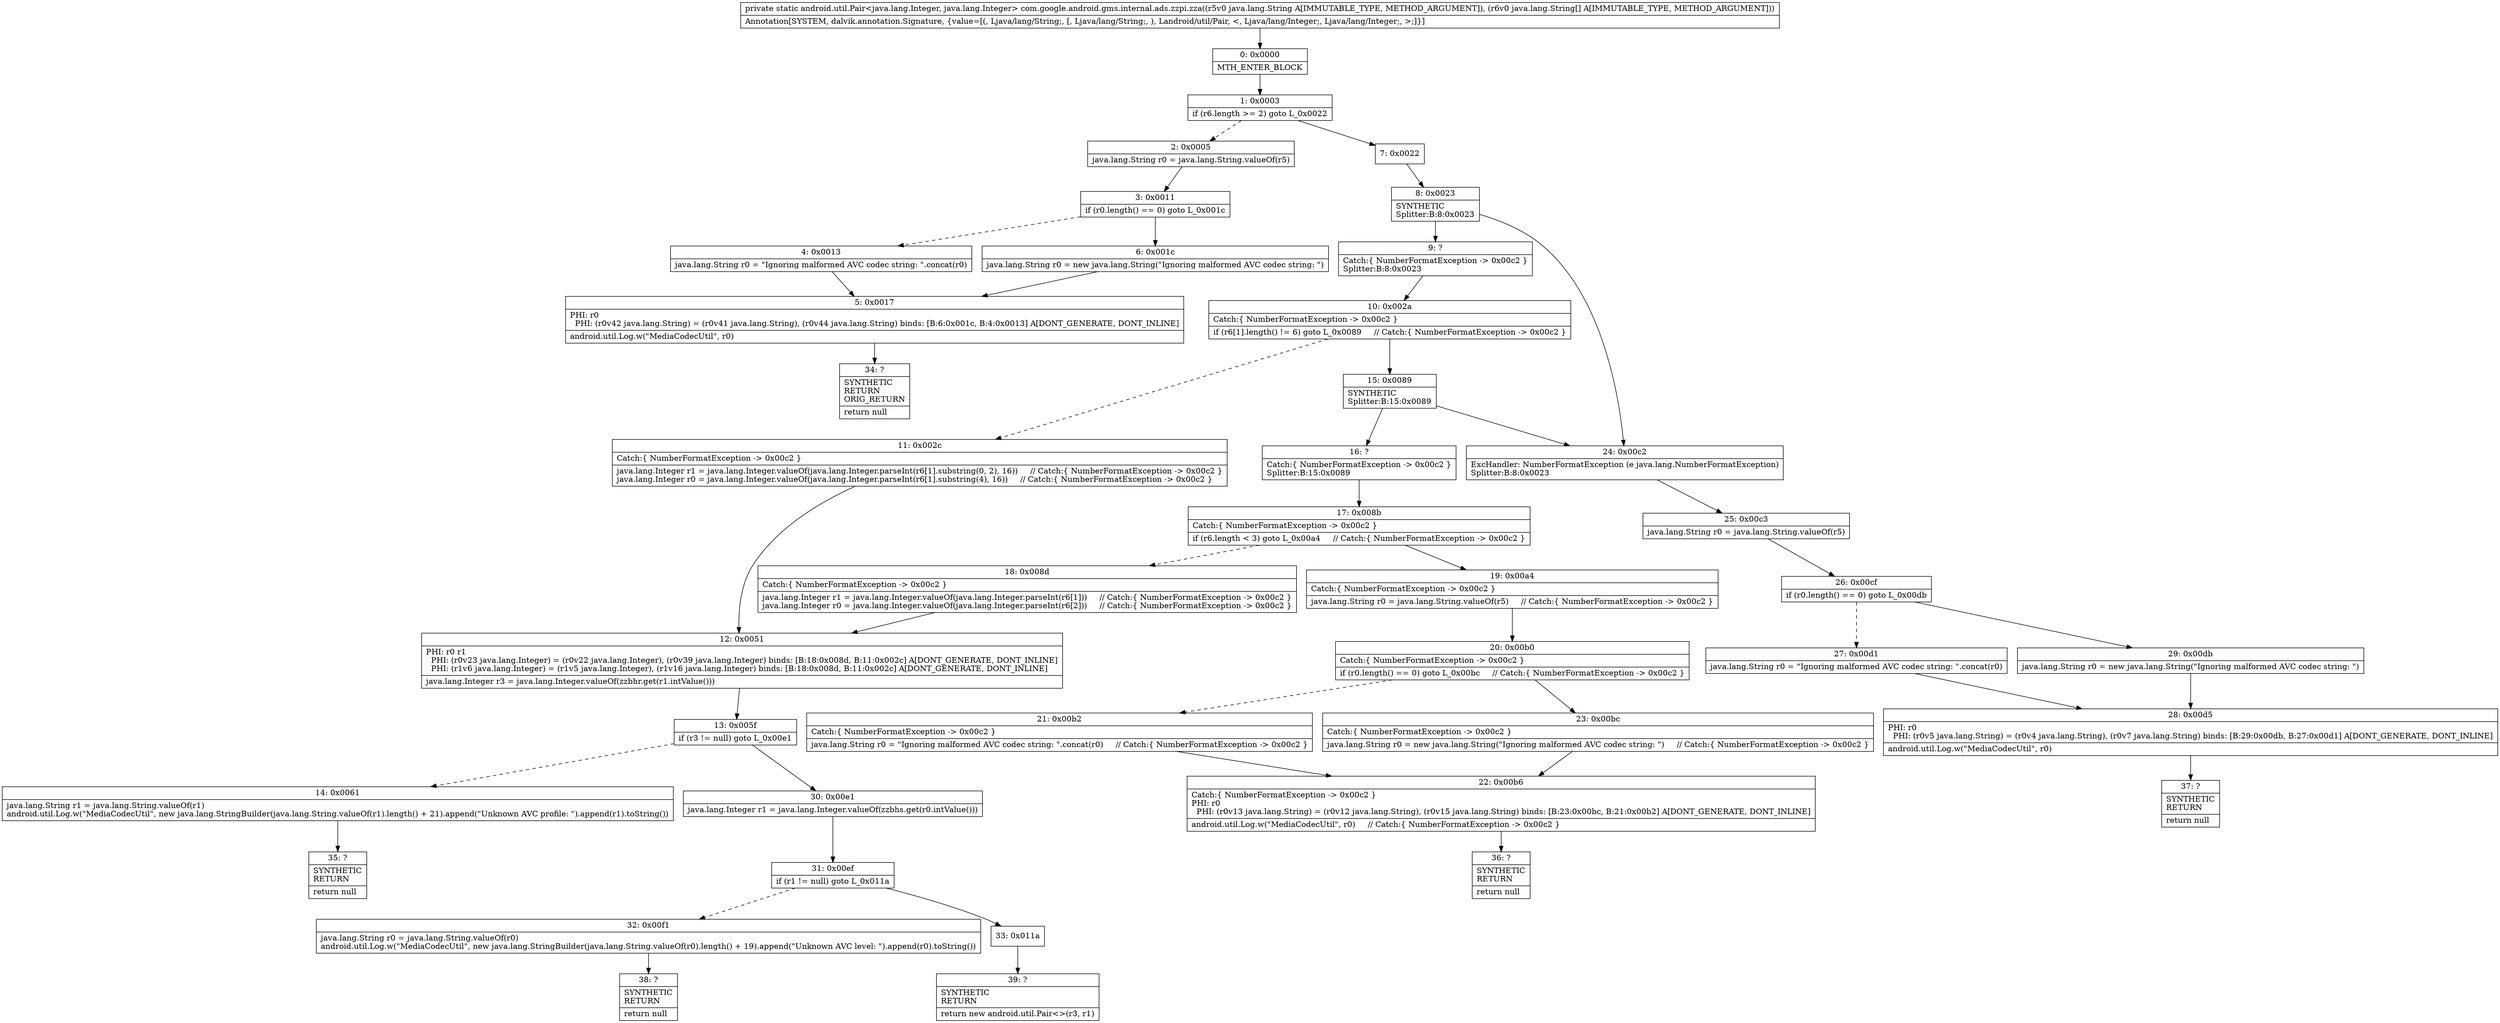 digraph "CFG forcom.google.android.gms.internal.ads.zzpi.zza(Ljava\/lang\/String;[Ljava\/lang\/String;)Landroid\/util\/Pair;" {
Node_0 [shape=record,label="{0\:\ 0x0000|MTH_ENTER_BLOCK\l}"];
Node_1 [shape=record,label="{1\:\ 0x0003|if (r6.length \>= 2) goto L_0x0022\l}"];
Node_2 [shape=record,label="{2\:\ 0x0005|java.lang.String r0 = java.lang.String.valueOf(r5)\l}"];
Node_3 [shape=record,label="{3\:\ 0x0011|if (r0.length() == 0) goto L_0x001c\l}"];
Node_4 [shape=record,label="{4\:\ 0x0013|java.lang.String r0 = \"Ignoring malformed AVC codec string: \".concat(r0)\l}"];
Node_5 [shape=record,label="{5\:\ 0x0017|PHI: r0 \l  PHI: (r0v42 java.lang.String) = (r0v41 java.lang.String), (r0v44 java.lang.String) binds: [B:6:0x001c, B:4:0x0013] A[DONT_GENERATE, DONT_INLINE]\l|android.util.Log.w(\"MediaCodecUtil\", r0)\l}"];
Node_6 [shape=record,label="{6\:\ 0x001c|java.lang.String r0 = new java.lang.String(\"Ignoring malformed AVC codec string: \")\l}"];
Node_7 [shape=record,label="{7\:\ 0x0022}"];
Node_8 [shape=record,label="{8\:\ 0x0023|SYNTHETIC\lSplitter:B:8:0x0023\l}"];
Node_9 [shape=record,label="{9\:\ ?|Catch:\{ NumberFormatException \-\> 0x00c2 \}\lSplitter:B:8:0x0023\l}"];
Node_10 [shape=record,label="{10\:\ 0x002a|Catch:\{ NumberFormatException \-\> 0x00c2 \}\l|if (r6[1].length() != 6) goto L_0x0089     \/\/ Catch:\{ NumberFormatException \-\> 0x00c2 \}\l}"];
Node_11 [shape=record,label="{11\:\ 0x002c|Catch:\{ NumberFormatException \-\> 0x00c2 \}\l|java.lang.Integer r1 = java.lang.Integer.valueOf(java.lang.Integer.parseInt(r6[1].substring(0, 2), 16))     \/\/ Catch:\{ NumberFormatException \-\> 0x00c2 \}\ljava.lang.Integer r0 = java.lang.Integer.valueOf(java.lang.Integer.parseInt(r6[1].substring(4), 16))     \/\/ Catch:\{ NumberFormatException \-\> 0x00c2 \}\l}"];
Node_12 [shape=record,label="{12\:\ 0x0051|PHI: r0 r1 \l  PHI: (r0v23 java.lang.Integer) = (r0v22 java.lang.Integer), (r0v39 java.lang.Integer) binds: [B:18:0x008d, B:11:0x002c] A[DONT_GENERATE, DONT_INLINE]\l  PHI: (r1v6 java.lang.Integer) = (r1v5 java.lang.Integer), (r1v16 java.lang.Integer) binds: [B:18:0x008d, B:11:0x002c] A[DONT_GENERATE, DONT_INLINE]\l|java.lang.Integer r3 = java.lang.Integer.valueOf(zzbhr.get(r1.intValue()))\l}"];
Node_13 [shape=record,label="{13\:\ 0x005f|if (r3 != null) goto L_0x00e1\l}"];
Node_14 [shape=record,label="{14\:\ 0x0061|java.lang.String r1 = java.lang.String.valueOf(r1)\landroid.util.Log.w(\"MediaCodecUtil\", new java.lang.StringBuilder(java.lang.String.valueOf(r1).length() + 21).append(\"Unknown AVC profile: \").append(r1).toString())\l}"];
Node_15 [shape=record,label="{15\:\ 0x0089|SYNTHETIC\lSplitter:B:15:0x0089\l}"];
Node_16 [shape=record,label="{16\:\ ?|Catch:\{ NumberFormatException \-\> 0x00c2 \}\lSplitter:B:15:0x0089\l}"];
Node_17 [shape=record,label="{17\:\ 0x008b|Catch:\{ NumberFormatException \-\> 0x00c2 \}\l|if (r6.length \< 3) goto L_0x00a4     \/\/ Catch:\{ NumberFormatException \-\> 0x00c2 \}\l}"];
Node_18 [shape=record,label="{18\:\ 0x008d|Catch:\{ NumberFormatException \-\> 0x00c2 \}\l|java.lang.Integer r1 = java.lang.Integer.valueOf(java.lang.Integer.parseInt(r6[1]))     \/\/ Catch:\{ NumberFormatException \-\> 0x00c2 \}\ljava.lang.Integer r0 = java.lang.Integer.valueOf(java.lang.Integer.parseInt(r6[2]))     \/\/ Catch:\{ NumberFormatException \-\> 0x00c2 \}\l}"];
Node_19 [shape=record,label="{19\:\ 0x00a4|Catch:\{ NumberFormatException \-\> 0x00c2 \}\l|java.lang.String r0 = java.lang.String.valueOf(r5)     \/\/ Catch:\{ NumberFormatException \-\> 0x00c2 \}\l}"];
Node_20 [shape=record,label="{20\:\ 0x00b0|Catch:\{ NumberFormatException \-\> 0x00c2 \}\l|if (r0.length() == 0) goto L_0x00bc     \/\/ Catch:\{ NumberFormatException \-\> 0x00c2 \}\l}"];
Node_21 [shape=record,label="{21\:\ 0x00b2|Catch:\{ NumberFormatException \-\> 0x00c2 \}\l|java.lang.String r0 = \"Ignoring malformed AVC codec string: \".concat(r0)     \/\/ Catch:\{ NumberFormatException \-\> 0x00c2 \}\l}"];
Node_22 [shape=record,label="{22\:\ 0x00b6|Catch:\{ NumberFormatException \-\> 0x00c2 \}\lPHI: r0 \l  PHI: (r0v13 java.lang.String) = (r0v12 java.lang.String), (r0v15 java.lang.String) binds: [B:23:0x00bc, B:21:0x00b2] A[DONT_GENERATE, DONT_INLINE]\l|android.util.Log.w(\"MediaCodecUtil\", r0)     \/\/ Catch:\{ NumberFormatException \-\> 0x00c2 \}\l}"];
Node_23 [shape=record,label="{23\:\ 0x00bc|Catch:\{ NumberFormatException \-\> 0x00c2 \}\l|java.lang.String r0 = new java.lang.String(\"Ignoring malformed AVC codec string: \")     \/\/ Catch:\{ NumberFormatException \-\> 0x00c2 \}\l}"];
Node_24 [shape=record,label="{24\:\ 0x00c2|ExcHandler: NumberFormatException (e java.lang.NumberFormatException)\lSplitter:B:8:0x0023\l}"];
Node_25 [shape=record,label="{25\:\ 0x00c3|java.lang.String r0 = java.lang.String.valueOf(r5)\l}"];
Node_26 [shape=record,label="{26\:\ 0x00cf|if (r0.length() == 0) goto L_0x00db\l}"];
Node_27 [shape=record,label="{27\:\ 0x00d1|java.lang.String r0 = \"Ignoring malformed AVC codec string: \".concat(r0)\l}"];
Node_28 [shape=record,label="{28\:\ 0x00d5|PHI: r0 \l  PHI: (r0v5 java.lang.String) = (r0v4 java.lang.String), (r0v7 java.lang.String) binds: [B:29:0x00db, B:27:0x00d1] A[DONT_GENERATE, DONT_INLINE]\l|android.util.Log.w(\"MediaCodecUtil\", r0)\l}"];
Node_29 [shape=record,label="{29\:\ 0x00db|java.lang.String r0 = new java.lang.String(\"Ignoring malformed AVC codec string: \")\l}"];
Node_30 [shape=record,label="{30\:\ 0x00e1|java.lang.Integer r1 = java.lang.Integer.valueOf(zzbhs.get(r0.intValue()))\l}"];
Node_31 [shape=record,label="{31\:\ 0x00ef|if (r1 != null) goto L_0x011a\l}"];
Node_32 [shape=record,label="{32\:\ 0x00f1|java.lang.String r0 = java.lang.String.valueOf(r0)\landroid.util.Log.w(\"MediaCodecUtil\", new java.lang.StringBuilder(java.lang.String.valueOf(r0).length() + 19).append(\"Unknown AVC level: \").append(r0).toString())\l}"];
Node_33 [shape=record,label="{33\:\ 0x011a}"];
Node_34 [shape=record,label="{34\:\ ?|SYNTHETIC\lRETURN\lORIG_RETURN\l|return null\l}"];
Node_35 [shape=record,label="{35\:\ ?|SYNTHETIC\lRETURN\l|return null\l}"];
Node_36 [shape=record,label="{36\:\ ?|SYNTHETIC\lRETURN\l|return null\l}"];
Node_37 [shape=record,label="{37\:\ ?|SYNTHETIC\lRETURN\l|return null\l}"];
Node_38 [shape=record,label="{38\:\ ?|SYNTHETIC\lRETURN\l|return null\l}"];
Node_39 [shape=record,label="{39\:\ ?|SYNTHETIC\lRETURN\l|return new android.util.Pair\<\>(r3, r1)\l}"];
MethodNode[shape=record,label="{private static android.util.Pair\<java.lang.Integer, java.lang.Integer\> com.google.android.gms.internal.ads.zzpi.zza((r5v0 java.lang.String A[IMMUTABLE_TYPE, METHOD_ARGUMENT]), (r6v0 java.lang.String[] A[IMMUTABLE_TYPE, METHOD_ARGUMENT]))  | Annotation[SYSTEM, dalvik.annotation.Signature, \{value=[(, Ljava\/lang\/String;, [, Ljava\/lang\/String;, ), Landroid\/util\/Pair, \<, Ljava\/lang\/Integer;, Ljava\/lang\/Integer;, \>;]\}]\l}"];
MethodNode -> Node_0;
Node_0 -> Node_1;
Node_1 -> Node_2[style=dashed];
Node_1 -> Node_7;
Node_2 -> Node_3;
Node_3 -> Node_4[style=dashed];
Node_3 -> Node_6;
Node_4 -> Node_5;
Node_5 -> Node_34;
Node_6 -> Node_5;
Node_7 -> Node_8;
Node_8 -> Node_9;
Node_8 -> Node_24;
Node_9 -> Node_10;
Node_10 -> Node_11[style=dashed];
Node_10 -> Node_15;
Node_11 -> Node_12;
Node_12 -> Node_13;
Node_13 -> Node_14[style=dashed];
Node_13 -> Node_30;
Node_14 -> Node_35;
Node_15 -> Node_16;
Node_15 -> Node_24;
Node_16 -> Node_17;
Node_17 -> Node_18[style=dashed];
Node_17 -> Node_19;
Node_18 -> Node_12;
Node_19 -> Node_20;
Node_20 -> Node_21[style=dashed];
Node_20 -> Node_23;
Node_21 -> Node_22;
Node_22 -> Node_36;
Node_23 -> Node_22;
Node_24 -> Node_25;
Node_25 -> Node_26;
Node_26 -> Node_27[style=dashed];
Node_26 -> Node_29;
Node_27 -> Node_28;
Node_28 -> Node_37;
Node_29 -> Node_28;
Node_30 -> Node_31;
Node_31 -> Node_32[style=dashed];
Node_31 -> Node_33;
Node_32 -> Node_38;
Node_33 -> Node_39;
}

